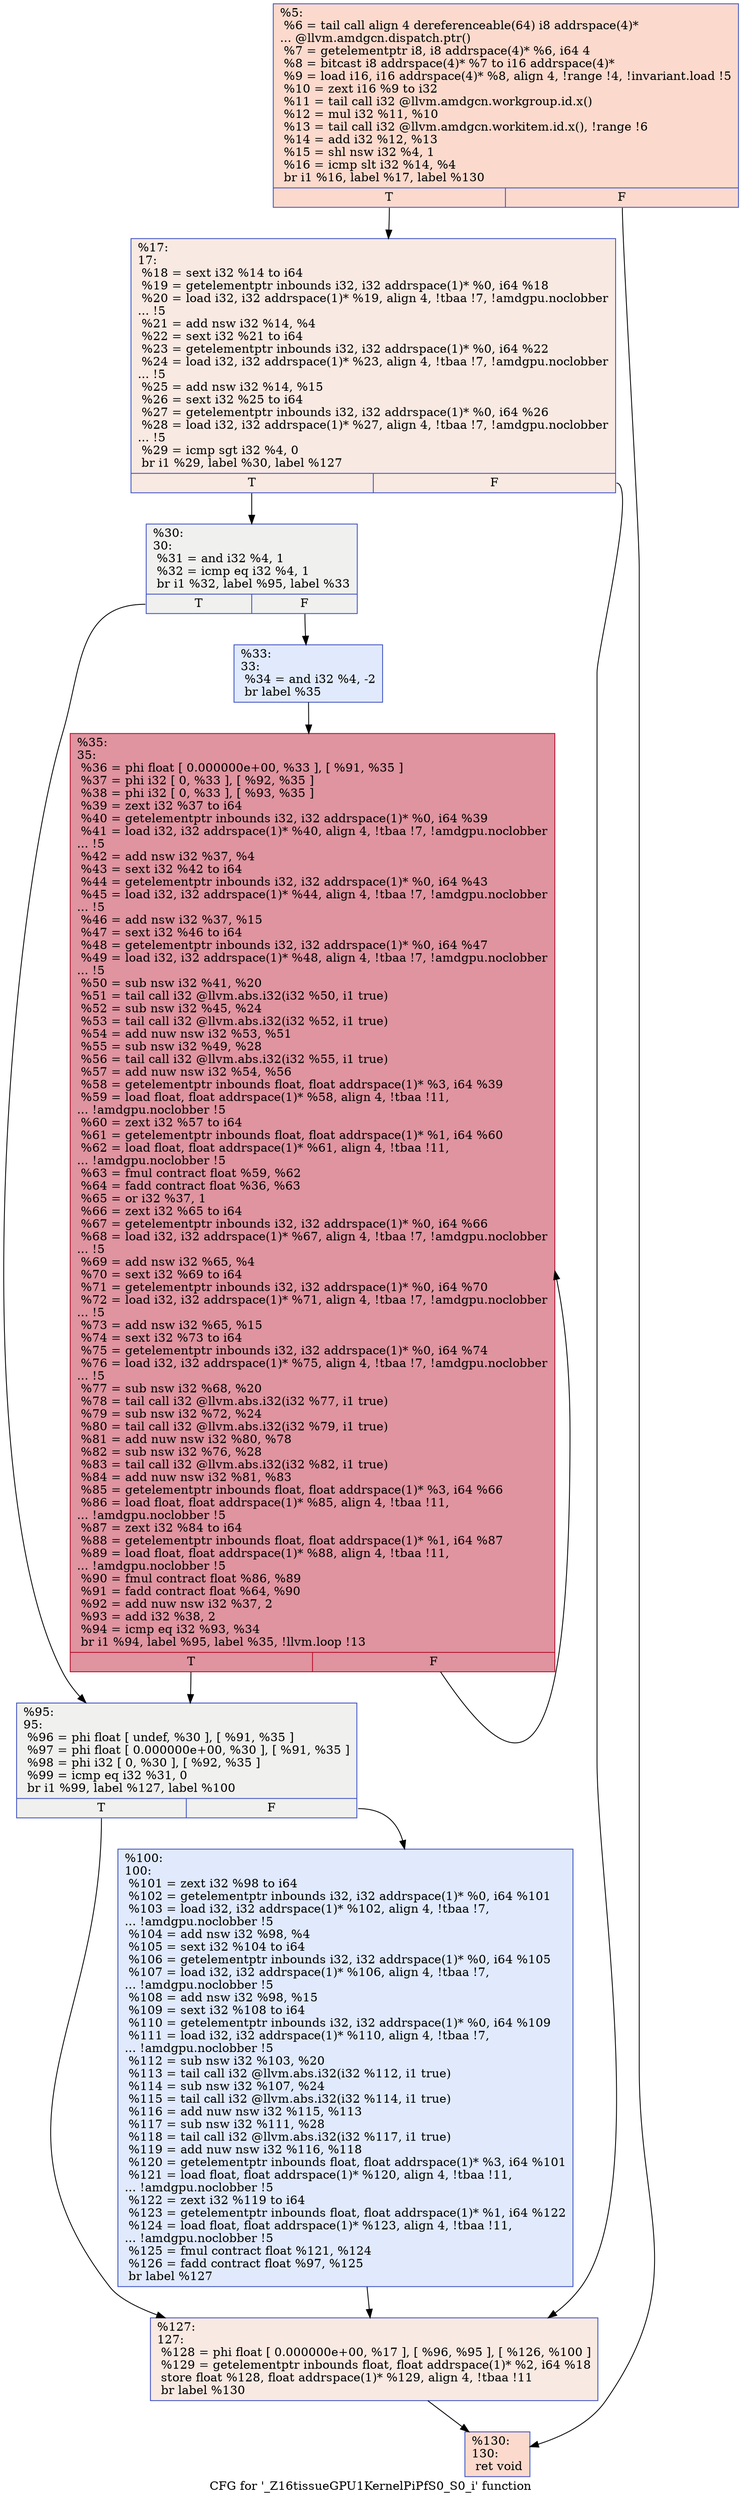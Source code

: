 digraph "CFG for '_Z16tissueGPU1KernelPiPfS0_S0_i' function" {
	label="CFG for '_Z16tissueGPU1KernelPiPfS0_S0_i' function";

	Node0x4eb7820 [shape=record,color="#3d50c3ff", style=filled, fillcolor="#f7ac8e70",label="{%5:\l  %6 = tail call align 4 dereferenceable(64) i8 addrspace(4)*\l... @llvm.amdgcn.dispatch.ptr()\l  %7 = getelementptr i8, i8 addrspace(4)* %6, i64 4\l  %8 = bitcast i8 addrspace(4)* %7 to i16 addrspace(4)*\l  %9 = load i16, i16 addrspace(4)* %8, align 4, !range !4, !invariant.load !5\l  %10 = zext i16 %9 to i32\l  %11 = tail call i32 @llvm.amdgcn.workgroup.id.x()\l  %12 = mul i32 %11, %10\l  %13 = tail call i32 @llvm.amdgcn.workitem.id.x(), !range !6\l  %14 = add i32 %12, %13\l  %15 = shl nsw i32 %4, 1\l  %16 = icmp slt i32 %14, %4\l  br i1 %16, label %17, label %130\l|{<s0>T|<s1>F}}"];
	Node0x4eb7820:s0 -> Node0x4eb8170;
	Node0x4eb7820:s1 -> Node0x4eb9880;
	Node0x4eb8170 [shape=record,color="#3d50c3ff", style=filled, fillcolor="#efcebd70",label="{%17:\l17:                                               \l  %18 = sext i32 %14 to i64\l  %19 = getelementptr inbounds i32, i32 addrspace(1)* %0, i64 %18\l  %20 = load i32, i32 addrspace(1)* %19, align 4, !tbaa !7, !amdgpu.noclobber\l... !5\l  %21 = add nsw i32 %14, %4\l  %22 = sext i32 %21 to i64\l  %23 = getelementptr inbounds i32, i32 addrspace(1)* %0, i64 %22\l  %24 = load i32, i32 addrspace(1)* %23, align 4, !tbaa !7, !amdgpu.noclobber\l... !5\l  %25 = add nsw i32 %14, %15\l  %26 = sext i32 %25 to i64\l  %27 = getelementptr inbounds i32, i32 addrspace(1)* %0, i64 %26\l  %28 = load i32, i32 addrspace(1)* %27, align 4, !tbaa !7, !amdgpu.noclobber\l... !5\l  %29 = icmp sgt i32 %4, 0\l  br i1 %29, label %30, label %127\l|{<s0>T|<s1>F}}"];
	Node0x4eb8170:s0 -> Node0x4ebae40;
	Node0x4eb8170:s1 -> Node0x4ebaed0;
	Node0x4ebae40 [shape=record,color="#3d50c3ff", style=filled, fillcolor="#dedcdb70",label="{%30:\l30:                                               \l  %31 = and i32 %4, 1\l  %32 = icmp eq i32 %4, 1\l  br i1 %32, label %95, label %33\l|{<s0>T|<s1>F}}"];
	Node0x4ebae40:s0 -> Node0x4eb9770;
	Node0x4ebae40:s1 -> Node0x4eb97c0;
	Node0x4eb97c0 [shape=record,color="#3d50c3ff", style=filled, fillcolor="#b9d0f970",label="{%33:\l33:                                               \l  %34 = and i32 %4, -2\l  br label %35\l}"];
	Node0x4eb97c0 -> Node0x4ebb480;
	Node0x4ebb480 [shape=record,color="#b70d28ff", style=filled, fillcolor="#b70d2870",label="{%35:\l35:                                               \l  %36 = phi float [ 0.000000e+00, %33 ], [ %91, %35 ]\l  %37 = phi i32 [ 0, %33 ], [ %92, %35 ]\l  %38 = phi i32 [ 0, %33 ], [ %93, %35 ]\l  %39 = zext i32 %37 to i64\l  %40 = getelementptr inbounds i32, i32 addrspace(1)* %0, i64 %39\l  %41 = load i32, i32 addrspace(1)* %40, align 4, !tbaa !7, !amdgpu.noclobber\l... !5\l  %42 = add nsw i32 %37, %4\l  %43 = sext i32 %42 to i64\l  %44 = getelementptr inbounds i32, i32 addrspace(1)* %0, i64 %43\l  %45 = load i32, i32 addrspace(1)* %44, align 4, !tbaa !7, !amdgpu.noclobber\l... !5\l  %46 = add nsw i32 %37, %15\l  %47 = sext i32 %46 to i64\l  %48 = getelementptr inbounds i32, i32 addrspace(1)* %0, i64 %47\l  %49 = load i32, i32 addrspace(1)* %48, align 4, !tbaa !7, !amdgpu.noclobber\l... !5\l  %50 = sub nsw i32 %41, %20\l  %51 = tail call i32 @llvm.abs.i32(i32 %50, i1 true)\l  %52 = sub nsw i32 %45, %24\l  %53 = tail call i32 @llvm.abs.i32(i32 %52, i1 true)\l  %54 = add nuw nsw i32 %53, %51\l  %55 = sub nsw i32 %49, %28\l  %56 = tail call i32 @llvm.abs.i32(i32 %55, i1 true)\l  %57 = add nuw nsw i32 %54, %56\l  %58 = getelementptr inbounds float, float addrspace(1)* %3, i64 %39\l  %59 = load float, float addrspace(1)* %58, align 4, !tbaa !11,\l... !amdgpu.noclobber !5\l  %60 = zext i32 %57 to i64\l  %61 = getelementptr inbounds float, float addrspace(1)* %1, i64 %60\l  %62 = load float, float addrspace(1)* %61, align 4, !tbaa !11,\l... !amdgpu.noclobber !5\l  %63 = fmul contract float %59, %62\l  %64 = fadd contract float %36, %63\l  %65 = or i32 %37, 1\l  %66 = zext i32 %65 to i64\l  %67 = getelementptr inbounds i32, i32 addrspace(1)* %0, i64 %66\l  %68 = load i32, i32 addrspace(1)* %67, align 4, !tbaa !7, !amdgpu.noclobber\l... !5\l  %69 = add nsw i32 %65, %4\l  %70 = sext i32 %69 to i64\l  %71 = getelementptr inbounds i32, i32 addrspace(1)* %0, i64 %70\l  %72 = load i32, i32 addrspace(1)* %71, align 4, !tbaa !7, !amdgpu.noclobber\l... !5\l  %73 = add nsw i32 %65, %15\l  %74 = sext i32 %73 to i64\l  %75 = getelementptr inbounds i32, i32 addrspace(1)* %0, i64 %74\l  %76 = load i32, i32 addrspace(1)* %75, align 4, !tbaa !7, !amdgpu.noclobber\l... !5\l  %77 = sub nsw i32 %68, %20\l  %78 = tail call i32 @llvm.abs.i32(i32 %77, i1 true)\l  %79 = sub nsw i32 %72, %24\l  %80 = tail call i32 @llvm.abs.i32(i32 %79, i1 true)\l  %81 = add nuw nsw i32 %80, %78\l  %82 = sub nsw i32 %76, %28\l  %83 = tail call i32 @llvm.abs.i32(i32 %82, i1 true)\l  %84 = add nuw nsw i32 %81, %83\l  %85 = getelementptr inbounds float, float addrspace(1)* %3, i64 %66\l  %86 = load float, float addrspace(1)* %85, align 4, !tbaa !11,\l... !amdgpu.noclobber !5\l  %87 = zext i32 %84 to i64\l  %88 = getelementptr inbounds float, float addrspace(1)* %1, i64 %87\l  %89 = load float, float addrspace(1)* %88, align 4, !tbaa !11,\l... !amdgpu.noclobber !5\l  %90 = fmul contract float %86, %89\l  %91 = fadd contract float %64, %90\l  %92 = add nuw nsw i32 %37, 2\l  %93 = add i32 %38, 2\l  %94 = icmp eq i32 %93, %34\l  br i1 %94, label %95, label %35, !llvm.loop !13\l|{<s0>T|<s1>F}}"];
	Node0x4ebb480:s0 -> Node0x4eb9770;
	Node0x4ebb480:s1 -> Node0x4ebb480;
	Node0x4eb9770 [shape=record,color="#3d50c3ff", style=filled, fillcolor="#dedcdb70",label="{%95:\l95:                                               \l  %96 = phi float [ undef, %30 ], [ %91, %35 ]\l  %97 = phi float [ 0.000000e+00, %30 ], [ %91, %35 ]\l  %98 = phi i32 [ 0, %30 ], [ %92, %35 ]\l  %99 = icmp eq i32 %31, 0\l  br i1 %99, label %127, label %100\l|{<s0>T|<s1>F}}"];
	Node0x4eb9770:s0 -> Node0x4ebaed0;
	Node0x4eb9770:s1 -> Node0x4ebf900;
	Node0x4ebf900 [shape=record,color="#3d50c3ff", style=filled, fillcolor="#b9d0f970",label="{%100:\l100:                                              \l  %101 = zext i32 %98 to i64\l  %102 = getelementptr inbounds i32, i32 addrspace(1)* %0, i64 %101\l  %103 = load i32, i32 addrspace(1)* %102, align 4, !tbaa !7,\l... !amdgpu.noclobber !5\l  %104 = add nsw i32 %98, %4\l  %105 = sext i32 %104 to i64\l  %106 = getelementptr inbounds i32, i32 addrspace(1)* %0, i64 %105\l  %107 = load i32, i32 addrspace(1)* %106, align 4, !tbaa !7,\l... !amdgpu.noclobber !5\l  %108 = add nsw i32 %98, %15\l  %109 = sext i32 %108 to i64\l  %110 = getelementptr inbounds i32, i32 addrspace(1)* %0, i64 %109\l  %111 = load i32, i32 addrspace(1)* %110, align 4, !tbaa !7,\l... !amdgpu.noclobber !5\l  %112 = sub nsw i32 %103, %20\l  %113 = tail call i32 @llvm.abs.i32(i32 %112, i1 true)\l  %114 = sub nsw i32 %107, %24\l  %115 = tail call i32 @llvm.abs.i32(i32 %114, i1 true)\l  %116 = add nuw nsw i32 %115, %113\l  %117 = sub nsw i32 %111, %28\l  %118 = tail call i32 @llvm.abs.i32(i32 %117, i1 true)\l  %119 = add nuw nsw i32 %116, %118\l  %120 = getelementptr inbounds float, float addrspace(1)* %3, i64 %101\l  %121 = load float, float addrspace(1)* %120, align 4, !tbaa !11,\l... !amdgpu.noclobber !5\l  %122 = zext i32 %119 to i64\l  %123 = getelementptr inbounds float, float addrspace(1)* %1, i64 %122\l  %124 = load float, float addrspace(1)* %123, align 4, !tbaa !11,\l... !amdgpu.noclobber !5\l  %125 = fmul contract float %121, %124\l  %126 = fadd contract float %97, %125\l  br label %127\l}"];
	Node0x4ebf900 -> Node0x4ebaed0;
	Node0x4ebaed0 [shape=record,color="#3d50c3ff", style=filled, fillcolor="#efcebd70",label="{%127:\l127:                                              \l  %128 = phi float [ 0.000000e+00, %17 ], [ %96, %95 ], [ %126, %100 ]\l  %129 = getelementptr inbounds float, float addrspace(1)* %2, i64 %18\l  store float %128, float addrspace(1)* %129, align 4, !tbaa !11\l  br label %130\l}"];
	Node0x4ebaed0 -> Node0x4eb9880;
	Node0x4eb9880 [shape=record,color="#3d50c3ff", style=filled, fillcolor="#f7ac8e70",label="{%130:\l130:                                              \l  ret void\l}"];
}
